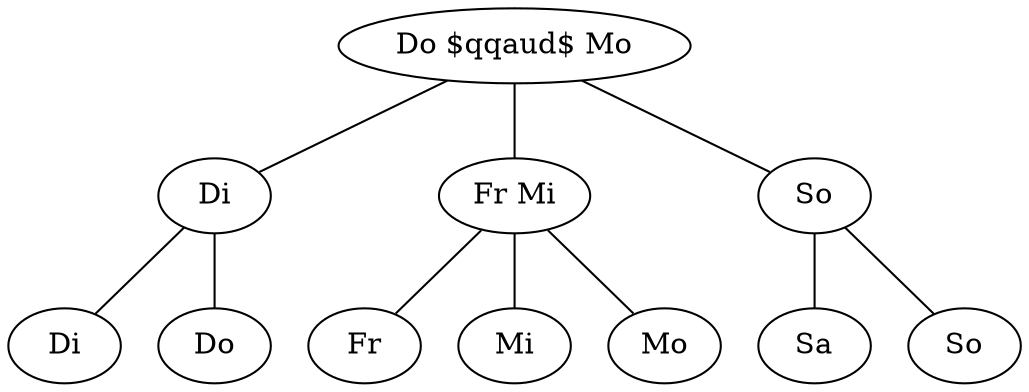 digraph Vergleichsbaum1
	{
		rankdir = TB;
        W [label="Do $\qqaud$ Mo"];
        N1 [label="Di"];
        N2 [label="Fr Mi"];
        N3 [label="So"];
        B1 [label="Di"];
        B2 [label="Do"];
        B3 [label="Fr"];
        B4 [label="Mi"];
        B5 [label="Mo"];
        B6 [label="Sa"];
        B7 [label="So"];
        
        W -> N1 [arrowhead="none", arrowtail="none"];
        W -> N2 [arrowhead="none", arrowtail="none"];
        W -> N3 [arrowhead="none", arrowtail="none"];

        N1 -> B1 [arrowhead="none", arrowtail="none"];
        N1 -> B2 [arrowhead="none", arrowtail="none"];
        N2 -> B3 [arrowhead="none", arrowtail="none"];
        N2 -> B4 [arrowhead="none", arrowtail="none"];
        N2 -> B5 [arrowhead="none", arrowtail="none"];
        N3 -> B6 [arrowhead="none", arrowtail="none"];
        N3 -> B7 [arrowhead="none", arrowtail="none"];
	}
